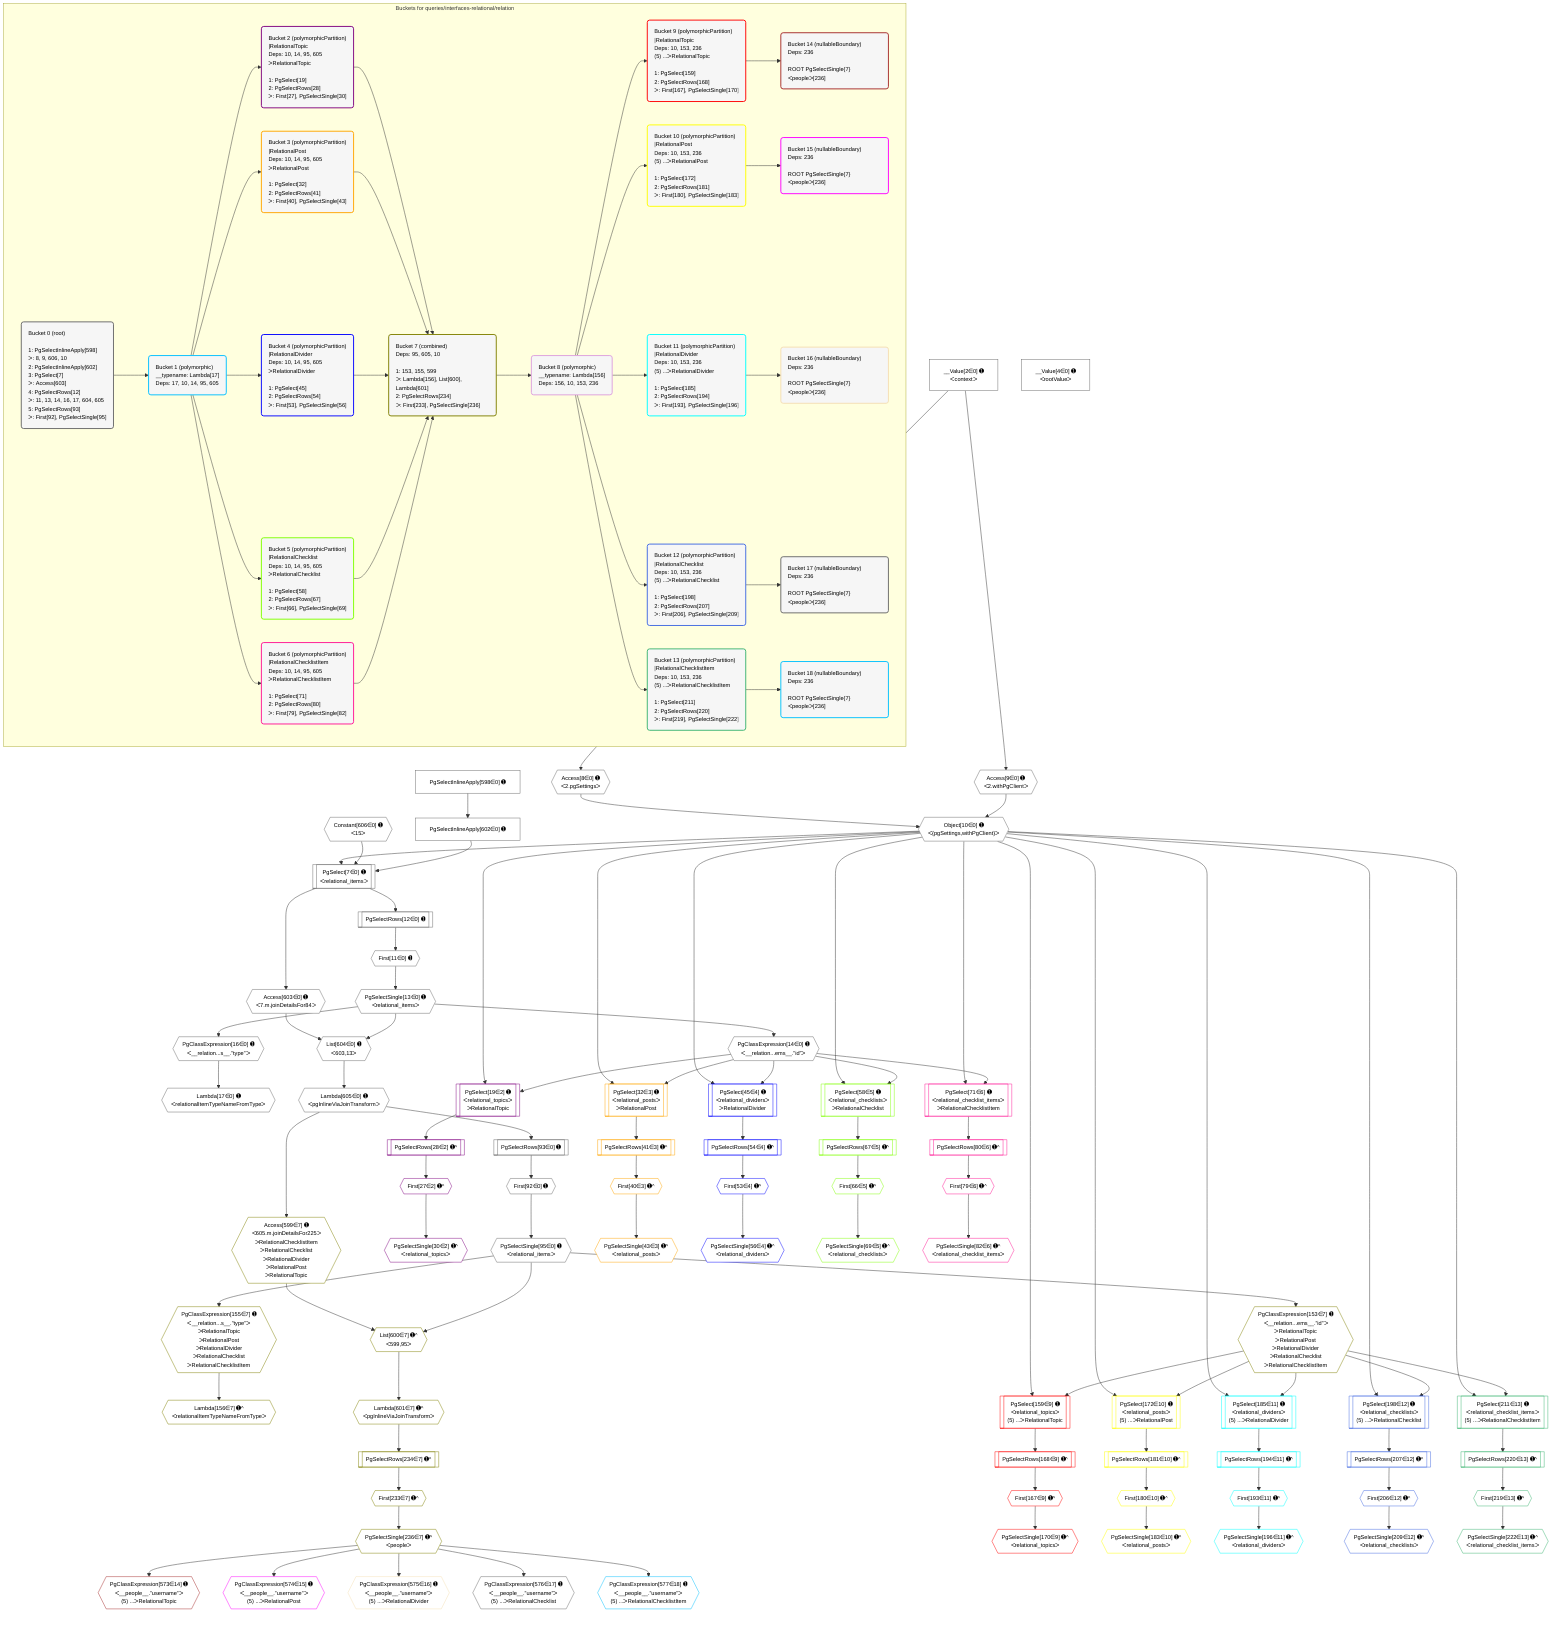 %%{init: {'themeVariables': { 'fontSize': '12px'}}}%%
graph TD
    classDef path fill:#eee,stroke:#000,color:#000
    classDef plan fill:#fff,stroke-width:1px,color:#000
    classDef itemplan fill:#fff,stroke-width:2px,color:#000
    classDef unbatchedplan fill:#dff,stroke-width:1px,color:#000
    classDef sideeffectplan fill:#fcc,stroke-width:2px,color:#000
    classDef bucket fill:#f6f6f6,color:#000,stroke-width:2px,text-align:left

    subgraph "Buckets for queries/interfaces-relational/relation"
    Bucket0("Bucket 0 (root)<br /><br />1: PgSelectInlineApply[598]<br />ᐳ: 8, 9, 606, 10<br />2: PgSelectInlineApply[602]<br />3: PgSelect[7]<br />ᐳ: Access[603]<br />4: PgSelectRows[12]<br />ᐳ: 11, 13, 14, 16, 17, 604, 605<br />5: PgSelectRows[93]<br />ᐳ: First[92], PgSelectSingle[95]"):::bucket
    Bucket1("Bucket 1 (polymorphic)<br />__typename: Lambda[17]<br />Deps: 17, 10, 14, 95, 605"):::bucket
    Bucket2("Bucket 2 (polymorphicPartition)<br />|RelationalTopic<br />Deps: 10, 14, 95, 605<br />ᐳRelationalTopic<br /><br />1: PgSelect[19]<br />2: PgSelectRows[28]<br />ᐳ: First[27], PgSelectSingle[30]"):::bucket
    Bucket3("Bucket 3 (polymorphicPartition)<br />|RelationalPost<br />Deps: 10, 14, 95, 605<br />ᐳRelationalPost<br /><br />1: PgSelect[32]<br />2: PgSelectRows[41]<br />ᐳ: First[40], PgSelectSingle[43]"):::bucket
    Bucket4("Bucket 4 (polymorphicPartition)<br />|RelationalDivider<br />Deps: 10, 14, 95, 605<br />ᐳRelationalDivider<br /><br />1: PgSelect[45]<br />2: PgSelectRows[54]<br />ᐳ: First[53], PgSelectSingle[56]"):::bucket
    Bucket5("Bucket 5 (polymorphicPartition)<br />|RelationalChecklist<br />Deps: 10, 14, 95, 605<br />ᐳRelationalChecklist<br /><br />1: PgSelect[58]<br />2: PgSelectRows[67]<br />ᐳ: First[66], PgSelectSingle[69]"):::bucket
    Bucket6("Bucket 6 (polymorphicPartition)<br />|RelationalChecklistItem<br />Deps: 10, 14, 95, 605<br />ᐳRelationalChecklistItem<br /><br />1: PgSelect[71]<br />2: PgSelectRows[80]<br />ᐳ: First[79], PgSelectSingle[82]"):::bucket
    Bucket7("Bucket 7 (combined)<br />Deps: 95, 605, 10<br /><br />1: 153, 155, 599<br />ᐳ: Lambda[156], List[600], Lambda[601]<br />2: PgSelectRows[234]<br />ᐳ: First[233], PgSelectSingle[236]"):::bucket
    Bucket8("Bucket 8 (polymorphic)<br />__typename: Lambda[156]<br />Deps: 156, 10, 153, 236"):::bucket
    Bucket9("Bucket 9 (polymorphicPartition)<br />|RelationalTopic<br />Deps: 10, 153, 236<br />(5) ...ᐳRelationalTopic<br /><br />1: PgSelect[159]<br />2: PgSelectRows[168]<br />ᐳ: First[167], PgSelectSingle[170]"):::bucket
    Bucket10("Bucket 10 (polymorphicPartition)<br />|RelationalPost<br />Deps: 10, 153, 236<br />(5) ...ᐳRelationalPost<br /><br />1: PgSelect[172]<br />2: PgSelectRows[181]<br />ᐳ: First[180], PgSelectSingle[183]"):::bucket
    Bucket11("Bucket 11 (polymorphicPartition)<br />|RelationalDivider<br />Deps: 10, 153, 236<br />(5) ...ᐳRelationalDivider<br /><br />1: PgSelect[185]<br />2: PgSelectRows[194]<br />ᐳ: First[193], PgSelectSingle[196]"):::bucket
    Bucket12("Bucket 12 (polymorphicPartition)<br />|RelationalChecklist<br />Deps: 10, 153, 236<br />(5) ...ᐳRelationalChecklist<br /><br />1: PgSelect[198]<br />2: PgSelectRows[207]<br />ᐳ: First[206], PgSelectSingle[209]"):::bucket
    Bucket13("Bucket 13 (polymorphicPartition)<br />|RelationalChecklistItem<br />Deps: 10, 153, 236<br />(5) ...ᐳRelationalChecklistItem<br /><br />1: PgSelect[211]<br />2: PgSelectRows[220]<br />ᐳ: First[219], PgSelectSingle[222]"):::bucket
    Bucket14("Bucket 14 (nullableBoundary)<br />Deps: 236<br /><br />ROOT PgSelectSingle{7}ᐸpeopleᐳ[236]"):::bucket
    Bucket15("Bucket 15 (nullableBoundary)<br />Deps: 236<br /><br />ROOT PgSelectSingle{7}ᐸpeopleᐳ[236]"):::bucket
    Bucket16("Bucket 16 (nullableBoundary)<br />Deps: 236<br /><br />ROOT PgSelectSingle{7}ᐸpeopleᐳ[236]"):::bucket
    Bucket17("Bucket 17 (nullableBoundary)<br />Deps: 236<br /><br />ROOT PgSelectSingle{7}ᐸpeopleᐳ[236]"):::bucket
    Bucket18("Bucket 18 (nullableBoundary)<br />Deps: 236<br /><br />ROOT PgSelectSingle{7}ᐸpeopleᐳ[236]"):::bucket
    end
    Bucket0 --> Bucket1
    Bucket1 --> Bucket2 & Bucket3 & Bucket4 & Bucket5 & Bucket6
    Bucket2 --> Bucket7
    Bucket3 --> Bucket7
    Bucket4 --> Bucket7
    Bucket5 --> Bucket7
    Bucket6 --> Bucket7
    Bucket7 --> Bucket8
    Bucket8 --> Bucket9 & Bucket10 & Bucket11 & Bucket12 & Bucket13
    Bucket9 --> Bucket14
    Bucket10 --> Bucket15
    Bucket11 --> Bucket16
    Bucket12 --> Bucket17
    Bucket13 --> Bucket18

    %% plan dependencies
    PgSelect7[["PgSelect[7∈0] ➊<br />ᐸrelational_itemsᐳ"]]:::plan
    Object10{{"Object[10∈0] ➊<br />ᐸ{pgSettings,withPgClient}ᐳ"}}:::plan
    Constant606{{"Constant[606∈0] ➊<br />ᐸ15ᐳ"}}:::plan
    PgSelectInlineApply602["PgSelectInlineApply[602∈0] ➊"]:::plan
    Object10 & Constant606 & PgSelectInlineApply602 --> PgSelect7
    Access8{{"Access[8∈0] ➊<br />ᐸ2.pgSettingsᐳ"}}:::plan
    Access9{{"Access[9∈0] ➊<br />ᐸ2.withPgClientᐳ"}}:::plan
    Access8 & Access9 --> Object10
    List604{{"List[604∈0] ➊<br />ᐸ603,13ᐳ"}}:::plan
    Access603{{"Access[603∈0] ➊<br />ᐸ7.m.joinDetailsFor84ᐳ"}}:::plan
    PgSelectSingle13{{"PgSelectSingle[13∈0] ➊<br />ᐸrelational_itemsᐳ"}}:::plan
    Access603 & PgSelectSingle13 --> List604
    __Value2["__Value[2∈0] ➊<br />ᐸcontextᐳ"]:::plan
    __Value2 --> Access8
    __Value2 --> Access9
    First11{{"First[11∈0] ➊"}}:::plan
    PgSelectRows12[["PgSelectRows[12∈0] ➊"]]:::plan
    PgSelectRows12 --> First11
    PgSelect7 --> PgSelectRows12
    First11 --> PgSelectSingle13
    PgClassExpression14{{"PgClassExpression[14∈0] ➊<br />ᐸ__relation...ems__.”id”ᐳ"}}:::plan
    PgSelectSingle13 --> PgClassExpression14
    PgClassExpression16{{"PgClassExpression[16∈0] ➊<br />ᐸ__relation...s__.”type”ᐳ"}}:::plan
    PgSelectSingle13 --> PgClassExpression16
    Lambda17{{"Lambda[17∈0] ➊<br />ᐸrelationalItemTypeNameFromTypeᐳ"}}:::plan
    PgClassExpression16 --> Lambda17
    First92{{"First[92∈0] ➊"}}:::plan
    PgSelectRows93[["PgSelectRows[93∈0] ➊"]]:::plan
    PgSelectRows93 --> First92
    Lambda605{{"Lambda[605∈0] ➊<br />ᐸpgInlineViaJoinTransformᐳ"}}:::plan
    Lambda605 --> PgSelectRows93
    PgSelectSingle95{{"PgSelectSingle[95∈0] ➊<br />ᐸrelational_itemsᐳ"}}:::plan
    First92 --> PgSelectSingle95
    PgSelectInlineApply598["PgSelectInlineApply[598∈0] ➊"]:::plan
    PgSelectInlineApply598 --> PgSelectInlineApply602
    PgSelect7 --> Access603
    List604 --> Lambda605
    __Value4["__Value[4∈0] ➊<br />ᐸrootValueᐳ"]:::plan
    PgSelect19[["PgSelect[19∈2] ➊<br />ᐸrelational_topicsᐳ<br />ᐳRelationalTopic"]]:::plan
    Object10 & PgClassExpression14 --> PgSelect19
    First27{{"First[27∈2] ➊^"}}:::plan
    PgSelectRows28[["PgSelectRows[28∈2] ➊^"]]:::plan
    PgSelectRows28 --> First27
    PgSelect19 --> PgSelectRows28
    PgSelectSingle30{{"PgSelectSingle[30∈2] ➊^<br />ᐸrelational_topicsᐳ"}}:::plan
    First27 --> PgSelectSingle30
    List600{{"List[600∈7] ➊^<br />ᐸ599,95ᐳ"}}:::plan
    Access599{{"Access[599∈7] ➊<br />ᐸ605.m.joinDetailsFor225ᐳ<br />ᐳRelationalChecklistItem<br />ᐳRelationalChecklist<br />ᐳRelationalDivider<br />ᐳRelationalPost<br />ᐳRelationalTopic"}}:::plan
    Access599 & PgSelectSingle95 --> List600
    PgClassExpression153{{"PgClassExpression[153∈7] ➊<br />ᐸ__relation...ems__.”id”ᐳ<br />ᐳRelationalTopic<br />ᐳRelationalPost<br />ᐳRelationalDivider<br />ᐳRelationalChecklist<br />ᐳRelationalChecklistItem"}}:::plan
    PgSelectSingle95 --> PgClassExpression153
    PgClassExpression155{{"PgClassExpression[155∈7] ➊<br />ᐸ__relation...s__.”type”ᐳ<br />ᐳRelationalTopic<br />ᐳRelationalPost<br />ᐳRelationalDivider<br />ᐳRelationalChecklist<br />ᐳRelationalChecklistItem"}}:::plan
    PgSelectSingle95 --> PgClassExpression155
    Lambda156{{"Lambda[156∈7] ➊^<br />ᐸrelationalItemTypeNameFromTypeᐳ"}}:::plan
    PgClassExpression155 --> Lambda156
    First233{{"First[233∈7] ➊^"}}:::plan
    PgSelectRows234[["PgSelectRows[234∈7] ➊^"]]:::plan
    PgSelectRows234 --> First233
    Lambda601{{"Lambda[601∈7] ➊^<br />ᐸpgInlineViaJoinTransformᐳ"}}:::plan
    Lambda601 --> PgSelectRows234
    PgSelectSingle236{{"PgSelectSingle[236∈7] ➊^<br />ᐸpeopleᐳ"}}:::plan
    First233 --> PgSelectSingle236
    Lambda605 --> Access599
    List600 --> Lambda601
    PgSelect159[["PgSelect[159∈9] ➊<br />ᐸrelational_topicsᐳ<br />(5) ...ᐳRelationalTopic"]]:::plan
    Object10 & PgClassExpression153 --> PgSelect159
    First167{{"First[167∈9] ➊^"}}:::plan
    PgSelectRows168[["PgSelectRows[168∈9] ➊^"]]:::plan
    PgSelectRows168 --> First167
    PgSelect159 --> PgSelectRows168
    PgSelectSingle170{{"PgSelectSingle[170∈9] ➊^<br />ᐸrelational_topicsᐳ"}}:::plan
    First167 --> PgSelectSingle170
    PgClassExpression573{{"PgClassExpression[573∈14] ➊<br />ᐸ__people__.”username”ᐳ<br />(5) ...ᐳRelationalTopic"}}:::plan
    PgSelectSingle236 --> PgClassExpression573
    PgSelect172[["PgSelect[172∈10] ➊<br />ᐸrelational_postsᐳ<br />(5) ...ᐳRelationalPost"]]:::plan
    Object10 & PgClassExpression153 --> PgSelect172
    First180{{"First[180∈10] ➊^"}}:::plan
    PgSelectRows181[["PgSelectRows[181∈10] ➊^"]]:::plan
    PgSelectRows181 --> First180
    PgSelect172 --> PgSelectRows181
    PgSelectSingle183{{"PgSelectSingle[183∈10] ➊^<br />ᐸrelational_postsᐳ"}}:::plan
    First180 --> PgSelectSingle183
    PgClassExpression574{{"PgClassExpression[574∈15] ➊<br />ᐸ__people__.”username”ᐳ<br />(5) ...ᐳRelationalPost"}}:::plan
    PgSelectSingle236 --> PgClassExpression574
    PgSelect185[["PgSelect[185∈11] ➊<br />ᐸrelational_dividersᐳ<br />(5) ...ᐳRelationalDivider"]]:::plan
    Object10 & PgClassExpression153 --> PgSelect185
    First193{{"First[193∈11] ➊^"}}:::plan
    PgSelectRows194[["PgSelectRows[194∈11] ➊^"]]:::plan
    PgSelectRows194 --> First193
    PgSelect185 --> PgSelectRows194
    PgSelectSingle196{{"PgSelectSingle[196∈11] ➊^<br />ᐸrelational_dividersᐳ"}}:::plan
    First193 --> PgSelectSingle196
    PgClassExpression575{{"PgClassExpression[575∈16] ➊<br />ᐸ__people__.”username”ᐳ<br />(5) ...ᐳRelationalDivider"}}:::plan
    PgSelectSingle236 --> PgClassExpression575
    PgSelect198[["PgSelect[198∈12] ➊<br />ᐸrelational_checklistsᐳ<br />(5) ...ᐳRelationalChecklist"]]:::plan
    Object10 & PgClassExpression153 --> PgSelect198
    First206{{"First[206∈12] ➊^"}}:::plan
    PgSelectRows207[["PgSelectRows[207∈12] ➊^"]]:::plan
    PgSelectRows207 --> First206
    PgSelect198 --> PgSelectRows207
    PgSelectSingle209{{"PgSelectSingle[209∈12] ➊^<br />ᐸrelational_checklistsᐳ"}}:::plan
    First206 --> PgSelectSingle209
    PgClassExpression576{{"PgClassExpression[576∈17] ➊<br />ᐸ__people__.”username”ᐳ<br />(5) ...ᐳRelationalChecklist"}}:::plan
    PgSelectSingle236 --> PgClassExpression576
    PgSelect211[["PgSelect[211∈13] ➊<br />ᐸrelational_checklist_itemsᐳ<br />(5) ...ᐳRelationalChecklistItem"]]:::plan
    Object10 & PgClassExpression153 --> PgSelect211
    First219{{"First[219∈13] ➊^"}}:::plan
    PgSelectRows220[["PgSelectRows[220∈13] ➊^"]]:::plan
    PgSelectRows220 --> First219
    PgSelect211 --> PgSelectRows220
    PgSelectSingle222{{"PgSelectSingle[222∈13] ➊^<br />ᐸrelational_checklist_itemsᐳ"}}:::plan
    First219 --> PgSelectSingle222
    PgClassExpression577{{"PgClassExpression[577∈18] ➊<br />ᐸ__people__.”username”ᐳ<br />(5) ...ᐳRelationalChecklistItem"}}:::plan
    PgSelectSingle236 --> PgClassExpression577
    PgSelect32[["PgSelect[32∈3] ➊<br />ᐸrelational_postsᐳ<br />ᐳRelationalPost"]]:::plan
    Object10 & PgClassExpression14 --> PgSelect32
    First40{{"First[40∈3] ➊^"}}:::plan
    PgSelectRows41[["PgSelectRows[41∈3] ➊^"]]:::plan
    PgSelectRows41 --> First40
    PgSelect32 --> PgSelectRows41
    PgSelectSingle43{{"PgSelectSingle[43∈3] ➊^<br />ᐸrelational_postsᐳ"}}:::plan
    First40 --> PgSelectSingle43
    PgSelect45[["PgSelect[45∈4] ➊<br />ᐸrelational_dividersᐳ<br />ᐳRelationalDivider"]]:::plan
    Object10 & PgClassExpression14 --> PgSelect45
    First53{{"First[53∈4] ➊^"}}:::plan
    PgSelectRows54[["PgSelectRows[54∈4] ➊^"]]:::plan
    PgSelectRows54 --> First53
    PgSelect45 --> PgSelectRows54
    PgSelectSingle56{{"PgSelectSingle[56∈4] ➊^<br />ᐸrelational_dividersᐳ"}}:::plan
    First53 --> PgSelectSingle56
    PgSelect58[["PgSelect[58∈5] ➊<br />ᐸrelational_checklistsᐳ<br />ᐳRelationalChecklist"]]:::plan
    Object10 & PgClassExpression14 --> PgSelect58
    First66{{"First[66∈5] ➊^"}}:::plan
    PgSelectRows67[["PgSelectRows[67∈5] ➊^"]]:::plan
    PgSelectRows67 --> First66
    PgSelect58 --> PgSelectRows67
    PgSelectSingle69{{"PgSelectSingle[69∈5] ➊^<br />ᐸrelational_checklistsᐳ"}}:::plan
    First66 --> PgSelectSingle69
    PgSelect71[["PgSelect[71∈6] ➊<br />ᐸrelational_checklist_itemsᐳ<br />ᐳRelationalChecklistItem"]]:::plan
    Object10 & PgClassExpression14 --> PgSelect71
    First79{{"First[79∈6] ➊^"}}:::plan
    PgSelectRows80[["PgSelectRows[80∈6] ➊^"]]:::plan
    PgSelectRows80 --> First79
    PgSelect71 --> PgSelectRows80
    PgSelectSingle82{{"PgSelectSingle[82∈6] ➊^<br />ᐸrelational_checklist_itemsᐳ"}}:::plan
    First79 --> PgSelectSingle82

    %% define steps
    classDef bucket0 stroke:#696969
    class Bucket0,__Value2,__Value4,PgSelect7,Access8,Access9,Object10,First11,PgSelectRows12,PgSelectSingle13,PgClassExpression14,PgClassExpression16,Lambda17,First92,PgSelectRows93,PgSelectSingle95,PgSelectInlineApply598,PgSelectInlineApply602,Access603,List604,Lambda605,Constant606 bucket0
    classDef bucket1 stroke:#00bfff
    class Bucket1 bucket1
    classDef bucket2 stroke:#7f007f
    class Bucket2,PgSelect19,First27,PgSelectRows28,PgSelectSingle30 bucket2
    classDef bucket3 stroke:#ffa500
    class Bucket3,PgSelect32,First40,PgSelectRows41,PgSelectSingle43 bucket3
    classDef bucket4 stroke:#0000ff
    class Bucket4,PgSelect45,First53,PgSelectRows54,PgSelectSingle56 bucket4
    classDef bucket5 stroke:#7fff00
    class Bucket5,PgSelect58,First66,PgSelectRows67,PgSelectSingle69 bucket5
    classDef bucket6 stroke:#ff1493
    class Bucket6,PgSelect71,First79,PgSelectRows80,PgSelectSingle82 bucket6
    classDef bucket7 stroke:#808000
    class Bucket7,PgClassExpression153,PgClassExpression155,Lambda156,First233,PgSelectRows234,PgSelectSingle236,Access599,List600,Lambda601 bucket7
    classDef bucket8 stroke:#dda0dd
    class Bucket8 bucket8
    classDef bucket9 stroke:#ff0000
    class Bucket9,PgSelect159,First167,PgSelectRows168,PgSelectSingle170 bucket9
    classDef bucket10 stroke:#ffff00
    class Bucket10,PgSelect172,First180,PgSelectRows181,PgSelectSingle183 bucket10
    classDef bucket11 stroke:#00ffff
    class Bucket11,PgSelect185,First193,PgSelectRows194,PgSelectSingle196 bucket11
    classDef bucket12 stroke:#4169e1
    class Bucket12,PgSelect198,First206,PgSelectRows207,PgSelectSingle209 bucket12
    classDef bucket13 stroke:#3cb371
    class Bucket13,PgSelect211,First219,PgSelectRows220,PgSelectSingle222 bucket13
    classDef bucket14 stroke:#a52a2a
    class Bucket14,PgClassExpression573 bucket14
    classDef bucket15 stroke:#ff00ff
    class Bucket15,PgClassExpression574 bucket15
    classDef bucket16 stroke:#f5deb3
    class Bucket16,PgClassExpression575 bucket16
    classDef bucket17 stroke:#696969
    class Bucket17,PgClassExpression576 bucket17
    classDef bucket18 stroke:#00bfff
    class Bucket18,PgClassExpression577 bucket18